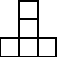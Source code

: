 size(1cm);

draw((0,0)--(3,0));
draw((0,1)--(3,1));
draw((1,2)--(2,2));
draw((1,3)--(2,3));

draw((0,0)--(0,1));
draw((1,0)--(1,3));
draw((2,0)--(2,3));
draw((3,0)--(3,1));

